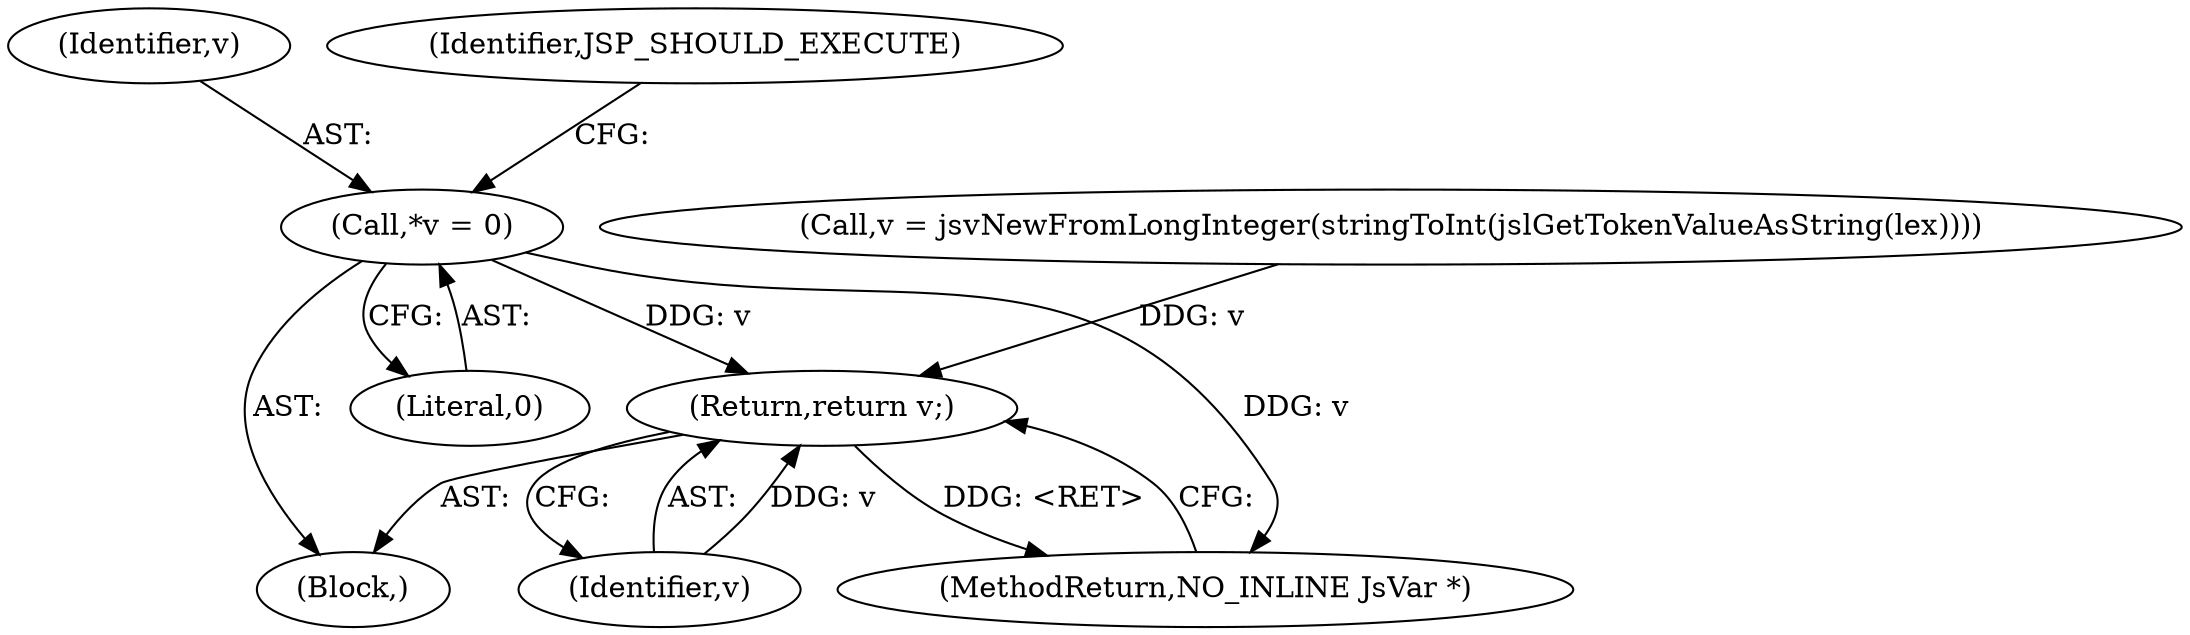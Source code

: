 digraph "0_Espruino_bf4416ab9129ee3afd56739ea4e3cd0da5484b6b_1@pointer" {
"1000181" [label="(Call,*v = 0)"];
"1000195" [label="(Return,return v;)"];
"1000195" [label="(Return,return v;)"];
"1000182" [label="(Identifier,v)"];
"1000179" [label="(Block,)"];
"1000619" [label="(MethodReturn,NO_INLINE JsVar *)"];
"1000181" [label="(Call,*v = 0)"];
"1000187" [label="(Call,v = jsvNewFromLongInteger(stringToInt(jslGetTokenValueAsString(lex))))"];
"1000185" [label="(Identifier,JSP_SHOULD_EXECUTE)"];
"1000196" [label="(Identifier,v)"];
"1000183" [label="(Literal,0)"];
"1000181" -> "1000179"  [label="AST: "];
"1000181" -> "1000183"  [label="CFG: "];
"1000182" -> "1000181"  [label="AST: "];
"1000183" -> "1000181"  [label="AST: "];
"1000185" -> "1000181"  [label="CFG: "];
"1000181" -> "1000619"  [label="DDG: v"];
"1000181" -> "1000195"  [label="DDG: v"];
"1000195" -> "1000179"  [label="AST: "];
"1000195" -> "1000196"  [label="CFG: "];
"1000196" -> "1000195"  [label="AST: "];
"1000619" -> "1000195"  [label="CFG: "];
"1000195" -> "1000619"  [label="DDG: <RET>"];
"1000196" -> "1000195"  [label="DDG: v"];
"1000187" -> "1000195"  [label="DDG: v"];
}
